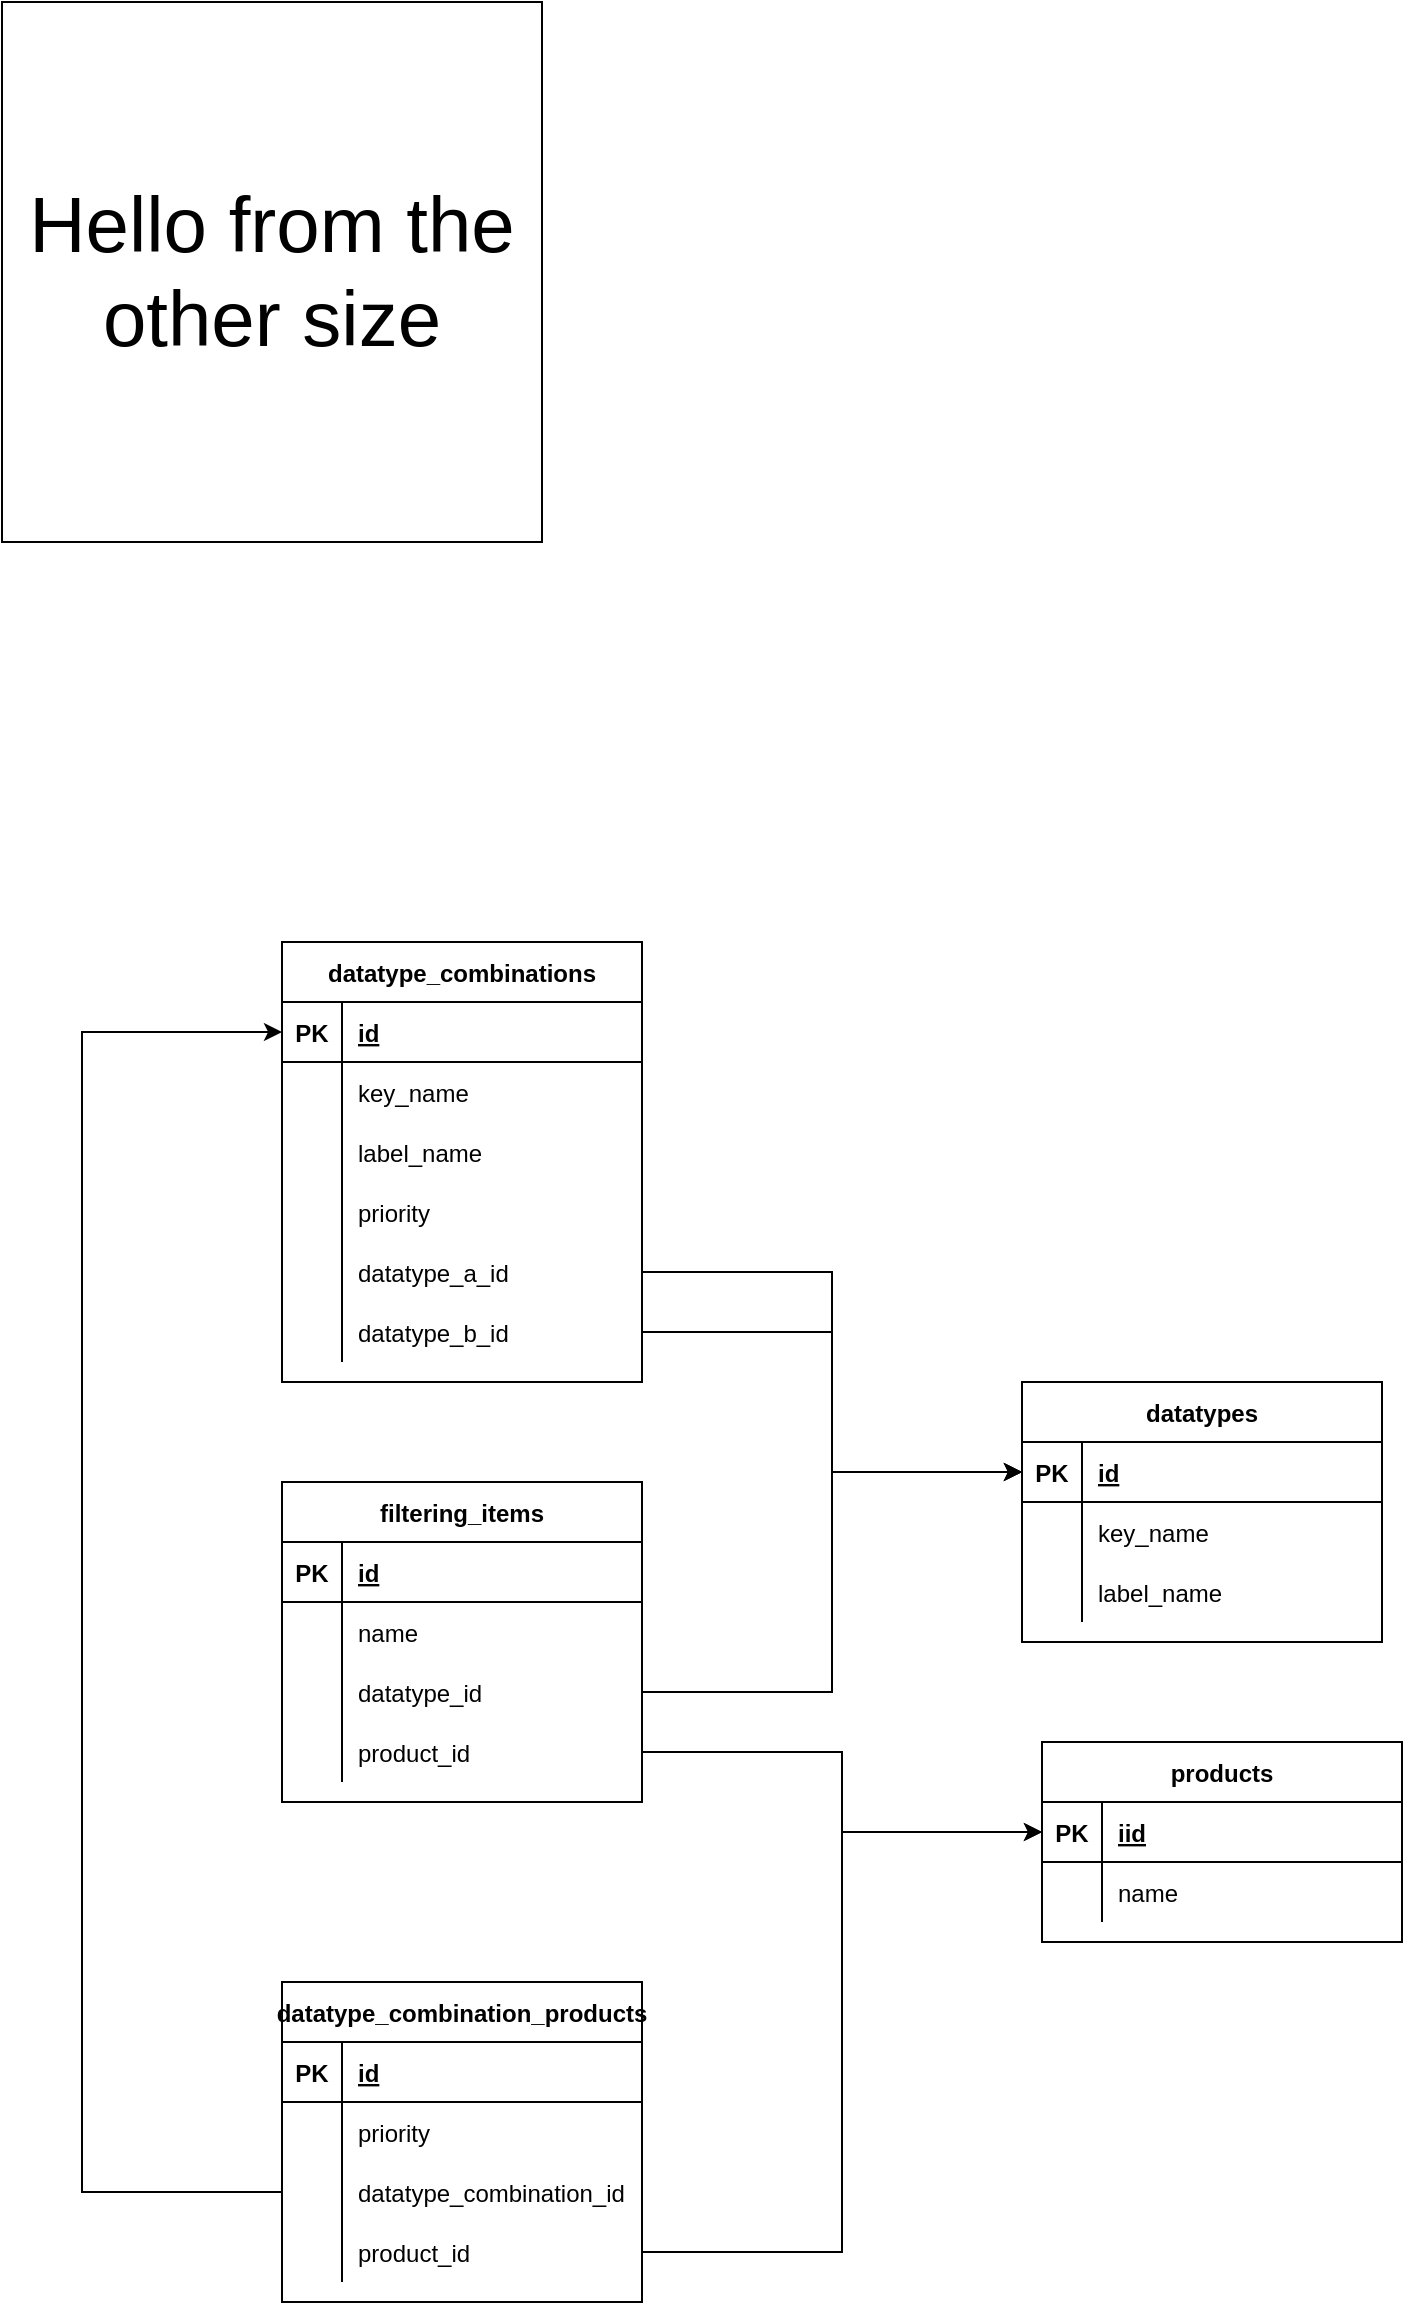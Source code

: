 <mxfile version="14.9.3" type="github">
  <diagram id="NzJGm7F1CzB4eDtvwwsX" name="Page-1">
    <mxGraphModel dx="1422" dy="794" grid="1" gridSize="10" guides="1" tooltips="1" connect="1" arrows="1" fold="1" page="1" pageScale="1" pageWidth="850" pageHeight="1100" math="0" shadow="0">
      <root>
        <mxCell id="0" />
        <mxCell id="1" parent="0" />
        <mxCell id="8KzktiNVv4oQerRzJBTj-1" value="&lt;font style=&quot;font-size: 39px&quot;&gt;Hello from the other size&lt;/font&gt;" style="whiteSpace=wrap;html=1;aspect=fixed;" vertex="1" parent="1">
          <mxGeometry x="190" y="360" width="270" height="270" as="geometry" />
        </mxCell>
        <mxCell id="8KzktiNVv4oQerRzJBTj-2" value="products" style="shape=table;startSize=30;container=1;collapsible=1;childLayout=tableLayout;fixedRows=1;rowLines=0;fontStyle=1;align=center;resizeLast=1;" vertex="1" parent="1">
          <mxGeometry x="710" y="1230" width="180" height="100" as="geometry" />
        </mxCell>
        <mxCell id="8KzktiNVv4oQerRzJBTj-3" value="" style="shape=partialRectangle;collapsible=0;dropTarget=0;pointerEvents=0;fillColor=none;top=0;left=0;bottom=1;right=0;points=[[0,0.5],[1,0.5]];portConstraint=eastwest;" vertex="1" parent="8KzktiNVv4oQerRzJBTj-2">
          <mxGeometry y="30" width="180" height="30" as="geometry" />
        </mxCell>
        <mxCell id="8KzktiNVv4oQerRzJBTj-4" value="PK" style="shape=partialRectangle;connectable=0;fillColor=none;top=0;left=0;bottom=0;right=0;fontStyle=1;overflow=hidden;" vertex="1" parent="8KzktiNVv4oQerRzJBTj-3">
          <mxGeometry width="30" height="30" as="geometry" />
        </mxCell>
        <mxCell id="8KzktiNVv4oQerRzJBTj-5" value="iid" style="shape=partialRectangle;connectable=0;fillColor=none;top=0;left=0;bottom=0;right=0;align=left;spacingLeft=6;fontStyle=5;overflow=hidden;" vertex="1" parent="8KzktiNVv4oQerRzJBTj-3">
          <mxGeometry x="30" width="150" height="30" as="geometry" />
        </mxCell>
        <mxCell id="8KzktiNVv4oQerRzJBTj-6" value="" style="shape=partialRectangle;collapsible=0;dropTarget=0;pointerEvents=0;fillColor=none;top=0;left=0;bottom=0;right=0;points=[[0,0.5],[1,0.5]];portConstraint=eastwest;" vertex="1" parent="8KzktiNVv4oQerRzJBTj-2">
          <mxGeometry y="60" width="180" height="30" as="geometry" />
        </mxCell>
        <mxCell id="8KzktiNVv4oQerRzJBTj-7" value="" style="shape=partialRectangle;connectable=0;fillColor=none;top=0;left=0;bottom=0;right=0;editable=1;overflow=hidden;" vertex="1" parent="8KzktiNVv4oQerRzJBTj-6">
          <mxGeometry width="30" height="30" as="geometry" />
        </mxCell>
        <mxCell id="8KzktiNVv4oQerRzJBTj-8" value="name" style="shape=partialRectangle;connectable=0;fillColor=none;top=0;left=0;bottom=0;right=0;align=left;spacingLeft=6;overflow=hidden;" vertex="1" parent="8KzktiNVv4oQerRzJBTj-6">
          <mxGeometry x="30" width="150" height="30" as="geometry" />
        </mxCell>
        <mxCell id="8KzktiNVv4oQerRzJBTj-15" value="datatypes" style="shape=table;startSize=30;container=1;collapsible=1;childLayout=tableLayout;fixedRows=1;rowLines=0;fontStyle=1;align=center;resizeLast=1;" vertex="1" parent="1">
          <mxGeometry x="700" y="1050" width="180" height="130" as="geometry" />
        </mxCell>
        <mxCell id="8KzktiNVv4oQerRzJBTj-16" value="" style="shape=partialRectangle;collapsible=0;dropTarget=0;pointerEvents=0;fillColor=none;top=0;left=0;bottom=1;right=0;points=[[0,0.5],[1,0.5]];portConstraint=eastwest;" vertex="1" parent="8KzktiNVv4oQerRzJBTj-15">
          <mxGeometry y="30" width="180" height="30" as="geometry" />
        </mxCell>
        <mxCell id="8KzktiNVv4oQerRzJBTj-17" value="PK" style="shape=partialRectangle;connectable=0;fillColor=none;top=0;left=0;bottom=0;right=0;fontStyle=1;overflow=hidden;" vertex="1" parent="8KzktiNVv4oQerRzJBTj-16">
          <mxGeometry width="30" height="30" as="geometry" />
        </mxCell>
        <mxCell id="8KzktiNVv4oQerRzJBTj-18" value="id" style="shape=partialRectangle;connectable=0;fillColor=none;top=0;left=0;bottom=0;right=0;align=left;spacingLeft=6;fontStyle=5;overflow=hidden;" vertex="1" parent="8KzktiNVv4oQerRzJBTj-16">
          <mxGeometry x="30" width="150" height="30" as="geometry" />
        </mxCell>
        <mxCell id="8KzktiNVv4oQerRzJBTj-19" value="" style="shape=partialRectangle;collapsible=0;dropTarget=0;pointerEvents=0;fillColor=none;top=0;left=0;bottom=0;right=0;points=[[0,0.5],[1,0.5]];portConstraint=eastwest;" vertex="1" parent="8KzktiNVv4oQerRzJBTj-15">
          <mxGeometry y="60" width="180" height="30" as="geometry" />
        </mxCell>
        <mxCell id="8KzktiNVv4oQerRzJBTj-20" value="" style="shape=partialRectangle;connectable=0;fillColor=none;top=0;left=0;bottom=0;right=0;editable=1;overflow=hidden;" vertex="1" parent="8KzktiNVv4oQerRzJBTj-19">
          <mxGeometry width="30" height="30" as="geometry" />
        </mxCell>
        <mxCell id="8KzktiNVv4oQerRzJBTj-21" value="key_name" style="shape=partialRectangle;connectable=0;fillColor=none;top=0;left=0;bottom=0;right=0;align=left;spacingLeft=6;overflow=hidden;" vertex="1" parent="8KzktiNVv4oQerRzJBTj-19">
          <mxGeometry x="30" width="150" height="30" as="geometry" />
        </mxCell>
        <mxCell id="8KzktiNVv4oQerRzJBTj-22" value="" style="shape=partialRectangle;collapsible=0;dropTarget=0;pointerEvents=0;fillColor=none;top=0;left=0;bottom=0;right=0;points=[[0,0.5],[1,0.5]];portConstraint=eastwest;" vertex="1" parent="8KzktiNVv4oQerRzJBTj-15">
          <mxGeometry y="90" width="180" height="30" as="geometry" />
        </mxCell>
        <mxCell id="8KzktiNVv4oQerRzJBTj-23" value="" style="shape=partialRectangle;connectable=0;fillColor=none;top=0;left=0;bottom=0;right=0;editable=1;overflow=hidden;" vertex="1" parent="8KzktiNVv4oQerRzJBTj-22">
          <mxGeometry width="30" height="30" as="geometry" />
        </mxCell>
        <mxCell id="8KzktiNVv4oQerRzJBTj-24" value="label_name" style="shape=partialRectangle;connectable=0;fillColor=none;top=0;left=0;bottom=0;right=0;align=left;spacingLeft=6;overflow=hidden;" vertex="1" parent="8KzktiNVv4oQerRzJBTj-22">
          <mxGeometry x="30" width="150" height="30" as="geometry" />
        </mxCell>
        <mxCell id="8KzktiNVv4oQerRzJBTj-29" value="filtering_items" style="shape=table;startSize=30;container=1;collapsible=1;childLayout=tableLayout;fixedRows=1;rowLines=0;fontStyle=1;align=center;resizeLast=1;" vertex="1" parent="1">
          <mxGeometry x="330" y="1100" width="180" height="160" as="geometry" />
        </mxCell>
        <mxCell id="8KzktiNVv4oQerRzJBTj-30" value="" style="shape=partialRectangle;collapsible=0;dropTarget=0;pointerEvents=0;fillColor=none;top=0;left=0;bottom=1;right=0;points=[[0,0.5],[1,0.5]];portConstraint=eastwest;" vertex="1" parent="8KzktiNVv4oQerRzJBTj-29">
          <mxGeometry y="30" width="180" height="30" as="geometry" />
        </mxCell>
        <mxCell id="8KzktiNVv4oQerRzJBTj-31" value="PK" style="shape=partialRectangle;connectable=0;fillColor=none;top=0;left=0;bottom=0;right=0;fontStyle=1;overflow=hidden;" vertex="1" parent="8KzktiNVv4oQerRzJBTj-30">
          <mxGeometry width="30" height="30" as="geometry" />
        </mxCell>
        <mxCell id="8KzktiNVv4oQerRzJBTj-32" value="id" style="shape=partialRectangle;connectable=0;fillColor=none;top=0;left=0;bottom=0;right=0;align=left;spacingLeft=6;fontStyle=5;overflow=hidden;" vertex="1" parent="8KzktiNVv4oQerRzJBTj-30">
          <mxGeometry x="30" width="150" height="30" as="geometry" />
        </mxCell>
        <mxCell id="8KzktiNVv4oQerRzJBTj-33" value="" style="shape=partialRectangle;collapsible=0;dropTarget=0;pointerEvents=0;fillColor=none;top=0;left=0;bottom=0;right=0;points=[[0,0.5],[1,0.5]];portConstraint=eastwest;" vertex="1" parent="8KzktiNVv4oQerRzJBTj-29">
          <mxGeometry y="60" width="180" height="30" as="geometry" />
        </mxCell>
        <mxCell id="8KzktiNVv4oQerRzJBTj-34" value="" style="shape=partialRectangle;connectable=0;fillColor=none;top=0;left=0;bottom=0;right=0;editable=1;overflow=hidden;" vertex="1" parent="8KzktiNVv4oQerRzJBTj-33">
          <mxGeometry width="30" height="30" as="geometry" />
        </mxCell>
        <mxCell id="8KzktiNVv4oQerRzJBTj-35" value="name" style="shape=partialRectangle;connectable=0;fillColor=none;top=0;left=0;bottom=0;right=0;align=left;spacingLeft=6;overflow=hidden;" vertex="1" parent="8KzktiNVv4oQerRzJBTj-33">
          <mxGeometry x="30" width="150" height="30" as="geometry" />
        </mxCell>
        <mxCell id="8KzktiNVv4oQerRzJBTj-36" value="" style="shape=partialRectangle;collapsible=0;dropTarget=0;pointerEvents=0;fillColor=none;top=0;left=0;bottom=0;right=0;points=[[0,0.5],[1,0.5]];portConstraint=eastwest;" vertex="1" parent="8KzktiNVv4oQerRzJBTj-29">
          <mxGeometry y="90" width="180" height="30" as="geometry" />
        </mxCell>
        <mxCell id="8KzktiNVv4oQerRzJBTj-37" value="" style="shape=partialRectangle;connectable=0;fillColor=none;top=0;left=0;bottom=0;right=0;editable=1;overflow=hidden;" vertex="1" parent="8KzktiNVv4oQerRzJBTj-36">
          <mxGeometry width="30" height="30" as="geometry" />
        </mxCell>
        <mxCell id="8KzktiNVv4oQerRzJBTj-38" value="datatype_id" style="shape=partialRectangle;connectable=0;fillColor=none;top=0;left=0;bottom=0;right=0;align=left;spacingLeft=6;overflow=hidden;" vertex="1" parent="8KzktiNVv4oQerRzJBTj-36">
          <mxGeometry x="30" width="150" height="30" as="geometry" />
        </mxCell>
        <mxCell id="8KzktiNVv4oQerRzJBTj-39" value="" style="shape=partialRectangle;collapsible=0;dropTarget=0;pointerEvents=0;fillColor=none;top=0;left=0;bottom=0;right=0;points=[[0,0.5],[1,0.5]];portConstraint=eastwest;" vertex="1" parent="8KzktiNVv4oQerRzJBTj-29">
          <mxGeometry y="120" width="180" height="30" as="geometry" />
        </mxCell>
        <mxCell id="8KzktiNVv4oQerRzJBTj-40" value="" style="shape=partialRectangle;connectable=0;fillColor=none;top=0;left=0;bottom=0;right=0;editable=1;overflow=hidden;" vertex="1" parent="8KzktiNVv4oQerRzJBTj-39">
          <mxGeometry width="30" height="30" as="geometry" />
        </mxCell>
        <mxCell id="8KzktiNVv4oQerRzJBTj-41" value="product_id" style="shape=partialRectangle;connectable=0;fillColor=none;top=0;left=0;bottom=0;right=0;align=left;spacingLeft=6;overflow=hidden;" vertex="1" parent="8KzktiNVv4oQerRzJBTj-39">
          <mxGeometry x="30" width="150" height="30" as="geometry" />
        </mxCell>
        <mxCell id="8KzktiNVv4oQerRzJBTj-46" style="edgeStyle=orthogonalEdgeStyle;rounded=0;orthogonalLoop=1;jettySize=auto;html=1;exitX=1;exitY=0.5;exitDx=0;exitDy=0;entryX=0;entryY=0.5;entryDx=0;entryDy=0;" edge="1" parent="1" source="8KzktiNVv4oQerRzJBTj-39" target="8KzktiNVv4oQerRzJBTj-3">
          <mxGeometry relative="1" as="geometry" />
        </mxCell>
        <mxCell id="8KzktiNVv4oQerRzJBTj-47" style="edgeStyle=orthogonalEdgeStyle;rounded=0;orthogonalLoop=1;jettySize=auto;html=1;exitX=1;exitY=0.5;exitDx=0;exitDy=0;entryX=0;entryY=0.5;entryDx=0;entryDy=0;" edge="1" parent="1" source="8KzktiNVv4oQerRzJBTj-36" target="8KzktiNVv4oQerRzJBTj-16">
          <mxGeometry relative="1" as="geometry" />
        </mxCell>
        <mxCell id="8KzktiNVv4oQerRzJBTj-48" value="datatype_combinations" style="shape=table;startSize=30;container=1;collapsible=1;childLayout=tableLayout;fixedRows=1;rowLines=0;fontStyle=1;align=center;resizeLast=1;" vertex="1" parent="1">
          <mxGeometry x="330" y="830" width="180" height="220" as="geometry" />
        </mxCell>
        <mxCell id="8KzktiNVv4oQerRzJBTj-49" value="" style="shape=partialRectangle;collapsible=0;dropTarget=0;pointerEvents=0;fillColor=none;top=0;left=0;bottom=1;right=0;points=[[0,0.5],[1,0.5]];portConstraint=eastwest;" vertex="1" parent="8KzktiNVv4oQerRzJBTj-48">
          <mxGeometry y="30" width="180" height="30" as="geometry" />
        </mxCell>
        <mxCell id="8KzktiNVv4oQerRzJBTj-50" value="PK" style="shape=partialRectangle;connectable=0;fillColor=none;top=0;left=0;bottom=0;right=0;fontStyle=1;overflow=hidden;" vertex="1" parent="8KzktiNVv4oQerRzJBTj-49">
          <mxGeometry width="30" height="30" as="geometry" />
        </mxCell>
        <mxCell id="8KzktiNVv4oQerRzJBTj-51" value="id" style="shape=partialRectangle;connectable=0;fillColor=none;top=0;left=0;bottom=0;right=0;align=left;spacingLeft=6;fontStyle=5;overflow=hidden;" vertex="1" parent="8KzktiNVv4oQerRzJBTj-49">
          <mxGeometry x="30" width="150" height="30" as="geometry" />
        </mxCell>
        <mxCell id="8KzktiNVv4oQerRzJBTj-52" value="" style="shape=partialRectangle;collapsible=0;dropTarget=0;pointerEvents=0;fillColor=none;top=0;left=0;bottom=0;right=0;points=[[0,0.5],[1,0.5]];portConstraint=eastwest;" vertex="1" parent="8KzktiNVv4oQerRzJBTj-48">
          <mxGeometry y="60" width="180" height="30" as="geometry" />
        </mxCell>
        <mxCell id="8KzktiNVv4oQerRzJBTj-53" value="" style="shape=partialRectangle;connectable=0;fillColor=none;top=0;left=0;bottom=0;right=0;editable=1;overflow=hidden;" vertex="1" parent="8KzktiNVv4oQerRzJBTj-52">
          <mxGeometry width="30" height="30" as="geometry" />
        </mxCell>
        <mxCell id="8KzktiNVv4oQerRzJBTj-54" value="key_name" style="shape=partialRectangle;connectable=0;fillColor=none;top=0;left=0;bottom=0;right=0;align=left;spacingLeft=6;overflow=hidden;" vertex="1" parent="8KzktiNVv4oQerRzJBTj-52">
          <mxGeometry x="30" width="150" height="30" as="geometry" />
        </mxCell>
        <mxCell id="8KzktiNVv4oQerRzJBTj-55" value="" style="shape=partialRectangle;collapsible=0;dropTarget=0;pointerEvents=0;fillColor=none;top=0;left=0;bottom=0;right=0;points=[[0,0.5],[1,0.5]];portConstraint=eastwest;" vertex="1" parent="8KzktiNVv4oQerRzJBTj-48">
          <mxGeometry y="90" width="180" height="30" as="geometry" />
        </mxCell>
        <mxCell id="8KzktiNVv4oQerRzJBTj-56" value="" style="shape=partialRectangle;connectable=0;fillColor=none;top=0;left=0;bottom=0;right=0;editable=1;overflow=hidden;" vertex="1" parent="8KzktiNVv4oQerRzJBTj-55">
          <mxGeometry width="30" height="30" as="geometry" />
        </mxCell>
        <mxCell id="8KzktiNVv4oQerRzJBTj-57" value="label_name" style="shape=partialRectangle;connectable=0;fillColor=none;top=0;left=0;bottom=0;right=0;align=left;spacingLeft=6;overflow=hidden;" vertex="1" parent="8KzktiNVv4oQerRzJBTj-55">
          <mxGeometry x="30" width="150" height="30" as="geometry" />
        </mxCell>
        <mxCell id="8KzktiNVv4oQerRzJBTj-58" value="" style="shape=partialRectangle;collapsible=0;dropTarget=0;pointerEvents=0;fillColor=none;top=0;left=0;bottom=0;right=0;points=[[0,0.5],[1,0.5]];portConstraint=eastwest;" vertex="1" parent="8KzktiNVv4oQerRzJBTj-48">
          <mxGeometry y="120" width="180" height="30" as="geometry" />
        </mxCell>
        <mxCell id="8KzktiNVv4oQerRzJBTj-59" value="" style="shape=partialRectangle;connectable=0;fillColor=none;top=0;left=0;bottom=0;right=0;editable=1;overflow=hidden;" vertex="1" parent="8KzktiNVv4oQerRzJBTj-58">
          <mxGeometry width="30" height="30" as="geometry" />
        </mxCell>
        <mxCell id="8KzktiNVv4oQerRzJBTj-60" value="priority" style="shape=partialRectangle;connectable=0;fillColor=none;top=0;left=0;bottom=0;right=0;align=left;spacingLeft=6;overflow=hidden;" vertex="1" parent="8KzktiNVv4oQerRzJBTj-58">
          <mxGeometry x="30" width="150" height="30" as="geometry" />
        </mxCell>
        <mxCell id="8KzktiNVv4oQerRzJBTj-64" value="" style="shape=partialRectangle;collapsible=0;dropTarget=0;pointerEvents=0;fillColor=none;top=0;left=0;bottom=0;right=0;points=[[0,0.5],[1,0.5]];portConstraint=eastwest;" vertex="1" parent="8KzktiNVv4oQerRzJBTj-48">
          <mxGeometry y="150" width="180" height="30" as="geometry" />
        </mxCell>
        <mxCell id="8KzktiNVv4oQerRzJBTj-65" value="" style="shape=partialRectangle;connectable=0;fillColor=none;top=0;left=0;bottom=0;right=0;editable=1;overflow=hidden;" vertex="1" parent="8KzktiNVv4oQerRzJBTj-64">
          <mxGeometry width="30" height="30" as="geometry" />
        </mxCell>
        <mxCell id="8KzktiNVv4oQerRzJBTj-66" value="datatype_a_id" style="shape=partialRectangle;connectable=0;fillColor=none;top=0;left=0;bottom=0;right=0;align=left;spacingLeft=6;overflow=hidden;" vertex="1" parent="8KzktiNVv4oQerRzJBTj-64">
          <mxGeometry x="30" width="150" height="30" as="geometry" />
        </mxCell>
        <mxCell id="8KzktiNVv4oQerRzJBTj-67" value="" style="shape=partialRectangle;collapsible=0;dropTarget=0;pointerEvents=0;fillColor=none;top=0;left=0;bottom=0;right=0;points=[[0,0.5],[1,0.5]];portConstraint=eastwest;" vertex="1" parent="8KzktiNVv4oQerRzJBTj-48">
          <mxGeometry y="180" width="180" height="30" as="geometry" />
        </mxCell>
        <mxCell id="8KzktiNVv4oQerRzJBTj-68" value="" style="shape=partialRectangle;connectable=0;fillColor=none;top=0;left=0;bottom=0;right=0;editable=1;overflow=hidden;" vertex="1" parent="8KzktiNVv4oQerRzJBTj-67">
          <mxGeometry width="30" height="30" as="geometry" />
        </mxCell>
        <mxCell id="8KzktiNVv4oQerRzJBTj-69" value="datatype_b_id" style="shape=partialRectangle;connectable=0;fillColor=none;top=0;left=0;bottom=0;right=0;align=left;spacingLeft=6;overflow=hidden;" vertex="1" parent="8KzktiNVv4oQerRzJBTj-67">
          <mxGeometry x="30" width="150" height="30" as="geometry" />
        </mxCell>
        <mxCell id="8KzktiNVv4oQerRzJBTj-76" style="edgeStyle=orthogonalEdgeStyle;rounded=0;orthogonalLoop=1;jettySize=auto;html=1;entryX=0;entryY=0.5;entryDx=0;entryDy=0;" edge="1" parent="1" source="8KzktiNVv4oQerRzJBTj-64" target="8KzktiNVv4oQerRzJBTj-16">
          <mxGeometry relative="1" as="geometry" />
        </mxCell>
        <mxCell id="8KzktiNVv4oQerRzJBTj-77" style="edgeStyle=orthogonalEdgeStyle;rounded=0;orthogonalLoop=1;jettySize=auto;html=1;entryX=0;entryY=0.5;entryDx=0;entryDy=0;" edge="1" parent="1" source="8KzktiNVv4oQerRzJBTj-67" target="8KzktiNVv4oQerRzJBTj-16">
          <mxGeometry relative="1" as="geometry" />
        </mxCell>
        <mxCell id="8KzktiNVv4oQerRzJBTj-78" value="datatype_combination_products" style="shape=table;startSize=30;container=1;collapsible=1;childLayout=tableLayout;fixedRows=1;rowLines=0;fontStyle=1;align=center;resizeLast=1;" vertex="1" parent="1">
          <mxGeometry x="330" y="1350" width="180" height="160" as="geometry" />
        </mxCell>
        <mxCell id="8KzktiNVv4oQerRzJBTj-79" value="" style="shape=partialRectangle;collapsible=0;dropTarget=0;pointerEvents=0;fillColor=none;top=0;left=0;bottom=1;right=0;points=[[0,0.5],[1,0.5]];portConstraint=eastwest;" vertex="1" parent="8KzktiNVv4oQerRzJBTj-78">
          <mxGeometry y="30" width="180" height="30" as="geometry" />
        </mxCell>
        <mxCell id="8KzktiNVv4oQerRzJBTj-80" value="PK" style="shape=partialRectangle;connectable=0;fillColor=none;top=0;left=0;bottom=0;right=0;fontStyle=1;overflow=hidden;" vertex="1" parent="8KzktiNVv4oQerRzJBTj-79">
          <mxGeometry width="30" height="30" as="geometry" />
        </mxCell>
        <mxCell id="8KzktiNVv4oQerRzJBTj-81" value="id" style="shape=partialRectangle;connectable=0;fillColor=none;top=0;left=0;bottom=0;right=0;align=left;spacingLeft=6;fontStyle=5;overflow=hidden;" vertex="1" parent="8KzktiNVv4oQerRzJBTj-79">
          <mxGeometry x="30" width="150" height="30" as="geometry" />
        </mxCell>
        <mxCell id="8KzktiNVv4oQerRzJBTj-82" value="" style="shape=partialRectangle;collapsible=0;dropTarget=0;pointerEvents=0;fillColor=none;top=0;left=0;bottom=0;right=0;points=[[0,0.5],[1,0.5]];portConstraint=eastwest;" vertex="1" parent="8KzktiNVv4oQerRzJBTj-78">
          <mxGeometry y="60" width="180" height="30" as="geometry" />
        </mxCell>
        <mxCell id="8KzktiNVv4oQerRzJBTj-83" value="" style="shape=partialRectangle;connectable=0;fillColor=none;top=0;left=0;bottom=0;right=0;editable=1;overflow=hidden;" vertex="1" parent="8KzktiNVv4oQerRzJBTj-82">
          <mxGeometry width="30" height="30" as="geometry" />
        </mxCell>
        <mxCell id="8KzktiNVv4oQerRzJBTj-84" value="priority" style="shape=partialRectangle;connectable=0;fillColor=none;top=0;left=0;bottom=0;right=0;align=left;spacingLeft=6;overflow=hidden;" vertex="1" parent="8KzktiNVv4oQerRzJBTj-82">
          <mxGeometry x="30" width="150" height="30" as="geometry" />
        </mxCell>
        <mxCell id="8KzktiNVv4oQerRzJBTj-85" value="" style="shape=partialRectangle;collapsible=0;dropTarget=0;pointerEvents=0;fillColor=none;top=0;left=0;bottom=0;right=0;points=[[0,0.5],[1,0.5]];portConstraint=eastwest;" vertex="1" parent="8KzktiNVv4oQerRzJBTj-78">
          <mxGeometry y="90" width="180" height="30" as="geometry" />
        </mxCell>
        <mxCell id="8KzktiNVv4oQerRzJBTj-86" value="" style="shape=partialRectangle;connectable=0;fillColor=none;top=0;left=0;bottom=0;right=0;editable=1;overflow=hidden;" vertex="1" parent="8KzktiNVv4oQerRzJBTj-85">
          <mxGeometry width="30" height="30" as="geometry" />
        </mxCell>
        <mxCell id="8KzktiNVv4oQerRzJBTj-87" value="datatype_combination_id" style="shape=partialRectangle;connectable=0;fillColor=none;top=0;left=0;bottom=0;right=0;align=left;spacingLeft=6;overflow=hidden;" vertex="1" parent="8KzktiNVv4oQerRzJBTj-85">
          <mxGeometry x="30" width="150" height="30" as="geometry" />
        </mxCell>
        <mxCell id="8KzktiNVv4oQerRzJBTj-88" value="" style="shape=partialRectangle;collapsible=0;dropTarget=0;pointerEvents=0;fillColor=none;top=0;left=0;bottom=0;right=0;points=[[0,0.5],[1,0.5]];portConstraint=eastwest;" vertex="1" parent="8KzktiNVv4oQerRzJBTj-78">
          <mxGeometry y="120" width="180" height="30" as="geometry" />
        </mxCell>
        <mxCell id="8KzktiNVv4oQerRzJBTj-89" value="" style="shape=partialRectangle;connectable=0;fillColor=none;top=0;left=0;bottom=0;right=0;editable=1;overflow=hidden;" vertex="1" parent="8KzktiNVv4oQerRzJBTj-88">
          <mxGeometry width="30" height="30" as="geometry" />
        </mxCell>
        <mxCell id="8KzktiNVv4oQerRzJBTj-90" value="product_id" style="shape=partialRectangle;connectable=0;fillColor=none;top=0;left=0;bottom=0;right=0;align=left;spacingLeft=6;overflow=hidden;" vertex="1" parent="8KzktiNVv4oQerRzJBTj-88">
          <mxGeometry x="30" width="150" height="30" as="geometry" />
        </mxCell>
        <mxCell id="8KzktiNVv4oQerRzJBTj-92" style="edgeStyle=orthogonalEdgeStyle;rounded=0;orthogonalLoop=1;jettySize=auto;html=1;entryX=0;entryY=0.5;entryDx=0;entryDy=0;" edge="1" parent="1" source="8KzktiNVv4oQerRzJBTj-88" target="8KzktiNVv4oQerRzJBTj-3">
          <mxGeometry relative="1" as="geometry" />
        </mxCell>
        <mxCell id="8KzktiNVv4oQerRzJBTj-93" style="edgeStyle=orthogonalEdgeStyle;rounded=0;orthogonalLoop=1;jettySize=auto;html=1;entryX=0;entryY=0.5;entryDx=0;entryDy=0;" edge="1" parent="1" source="8KzktiNVv4oQerRzJBTj-85" target="8KzktiNVv4oQerRzJBTj-49">
          <mxGeometry relative="1" as="geometry">
            <Array as="points">
              <mxPoint x="230" y="1455" />
              <mxPoint x="230" y="875" />
            </Array>
          </mxGeometry>
        </mxCell>
      </root>
    </mxGraphModel>
  </diagram>
</mxfile>
